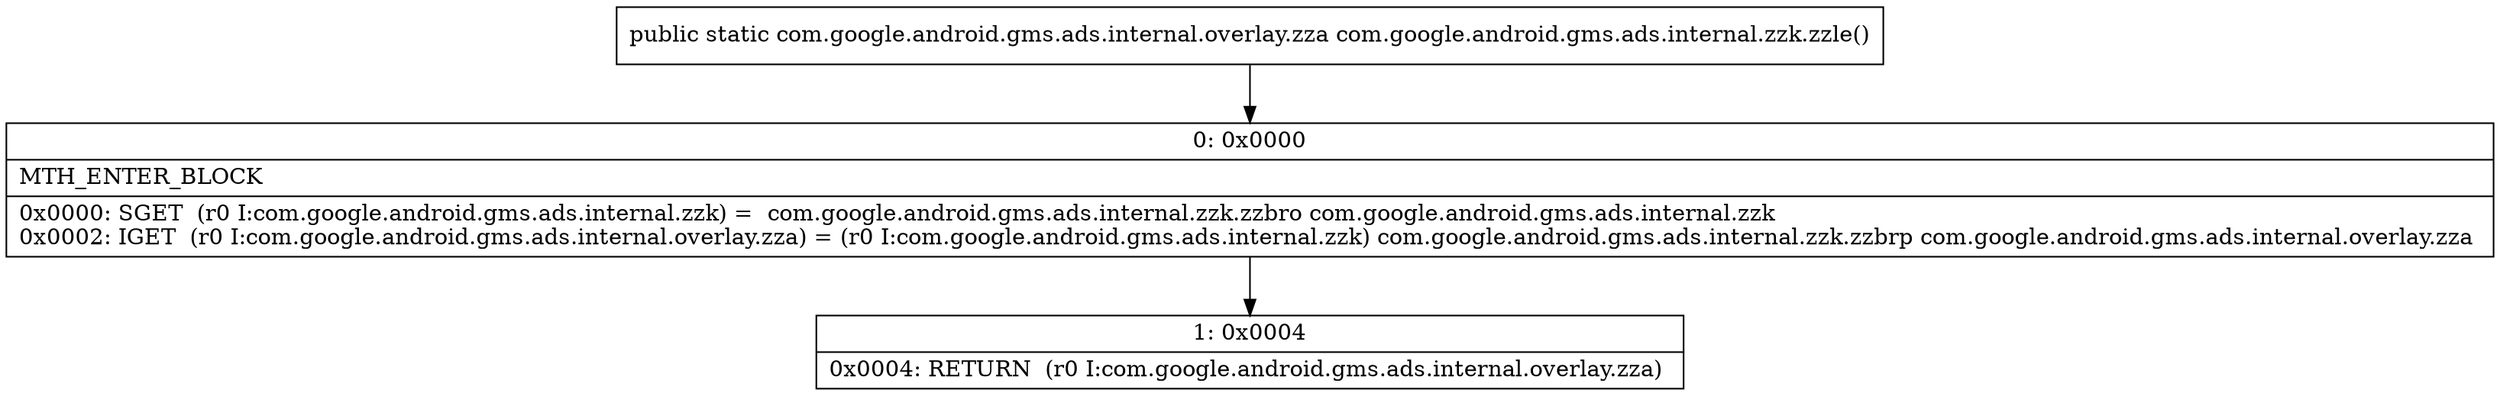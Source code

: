 digraph "CFG forcom.google.android.gms.ads.internal.zzk.zzle()Lcom\/google\/android\/gms\/ads\/internal\/overlay\/zza;" {
Node_0 [shape=record,label="{0\:\ 0x0000|MTH_ENTER_BLOCK\l|0x0000: SGET  (r0 I:com.google.android.gms.ads.internal.zzk) =  com.google.android.gms.ads.internal.zzk.zzbro com.google.android.gms.ads.internal.zzk \l0x0002: IGET  (r0 I:com.google.android.gms.ads.internal.overlay.zza) = (r0 I:com.google.android.gms.ads.internal.zzk) com.google.android.gms.ads.internal.zzk.zzbrp com.google.android.gms.ads.internal.overlay.zza \l}"];
Node_1 [shape=record,label="{1\:\ 0x0004|0x0004: RETURN  (r0 I:com.google.android.gms.ads.internal.overlay.zza) \l}"];
MethodNode[shape=record,label="{public static com.google.android.gms.ads.internal.overlay.zza com.google.android.gms.ads.internal.zzk.zzle() }"];
MethodNode -> Node_0;
Node_0 -> Node_1;
}

